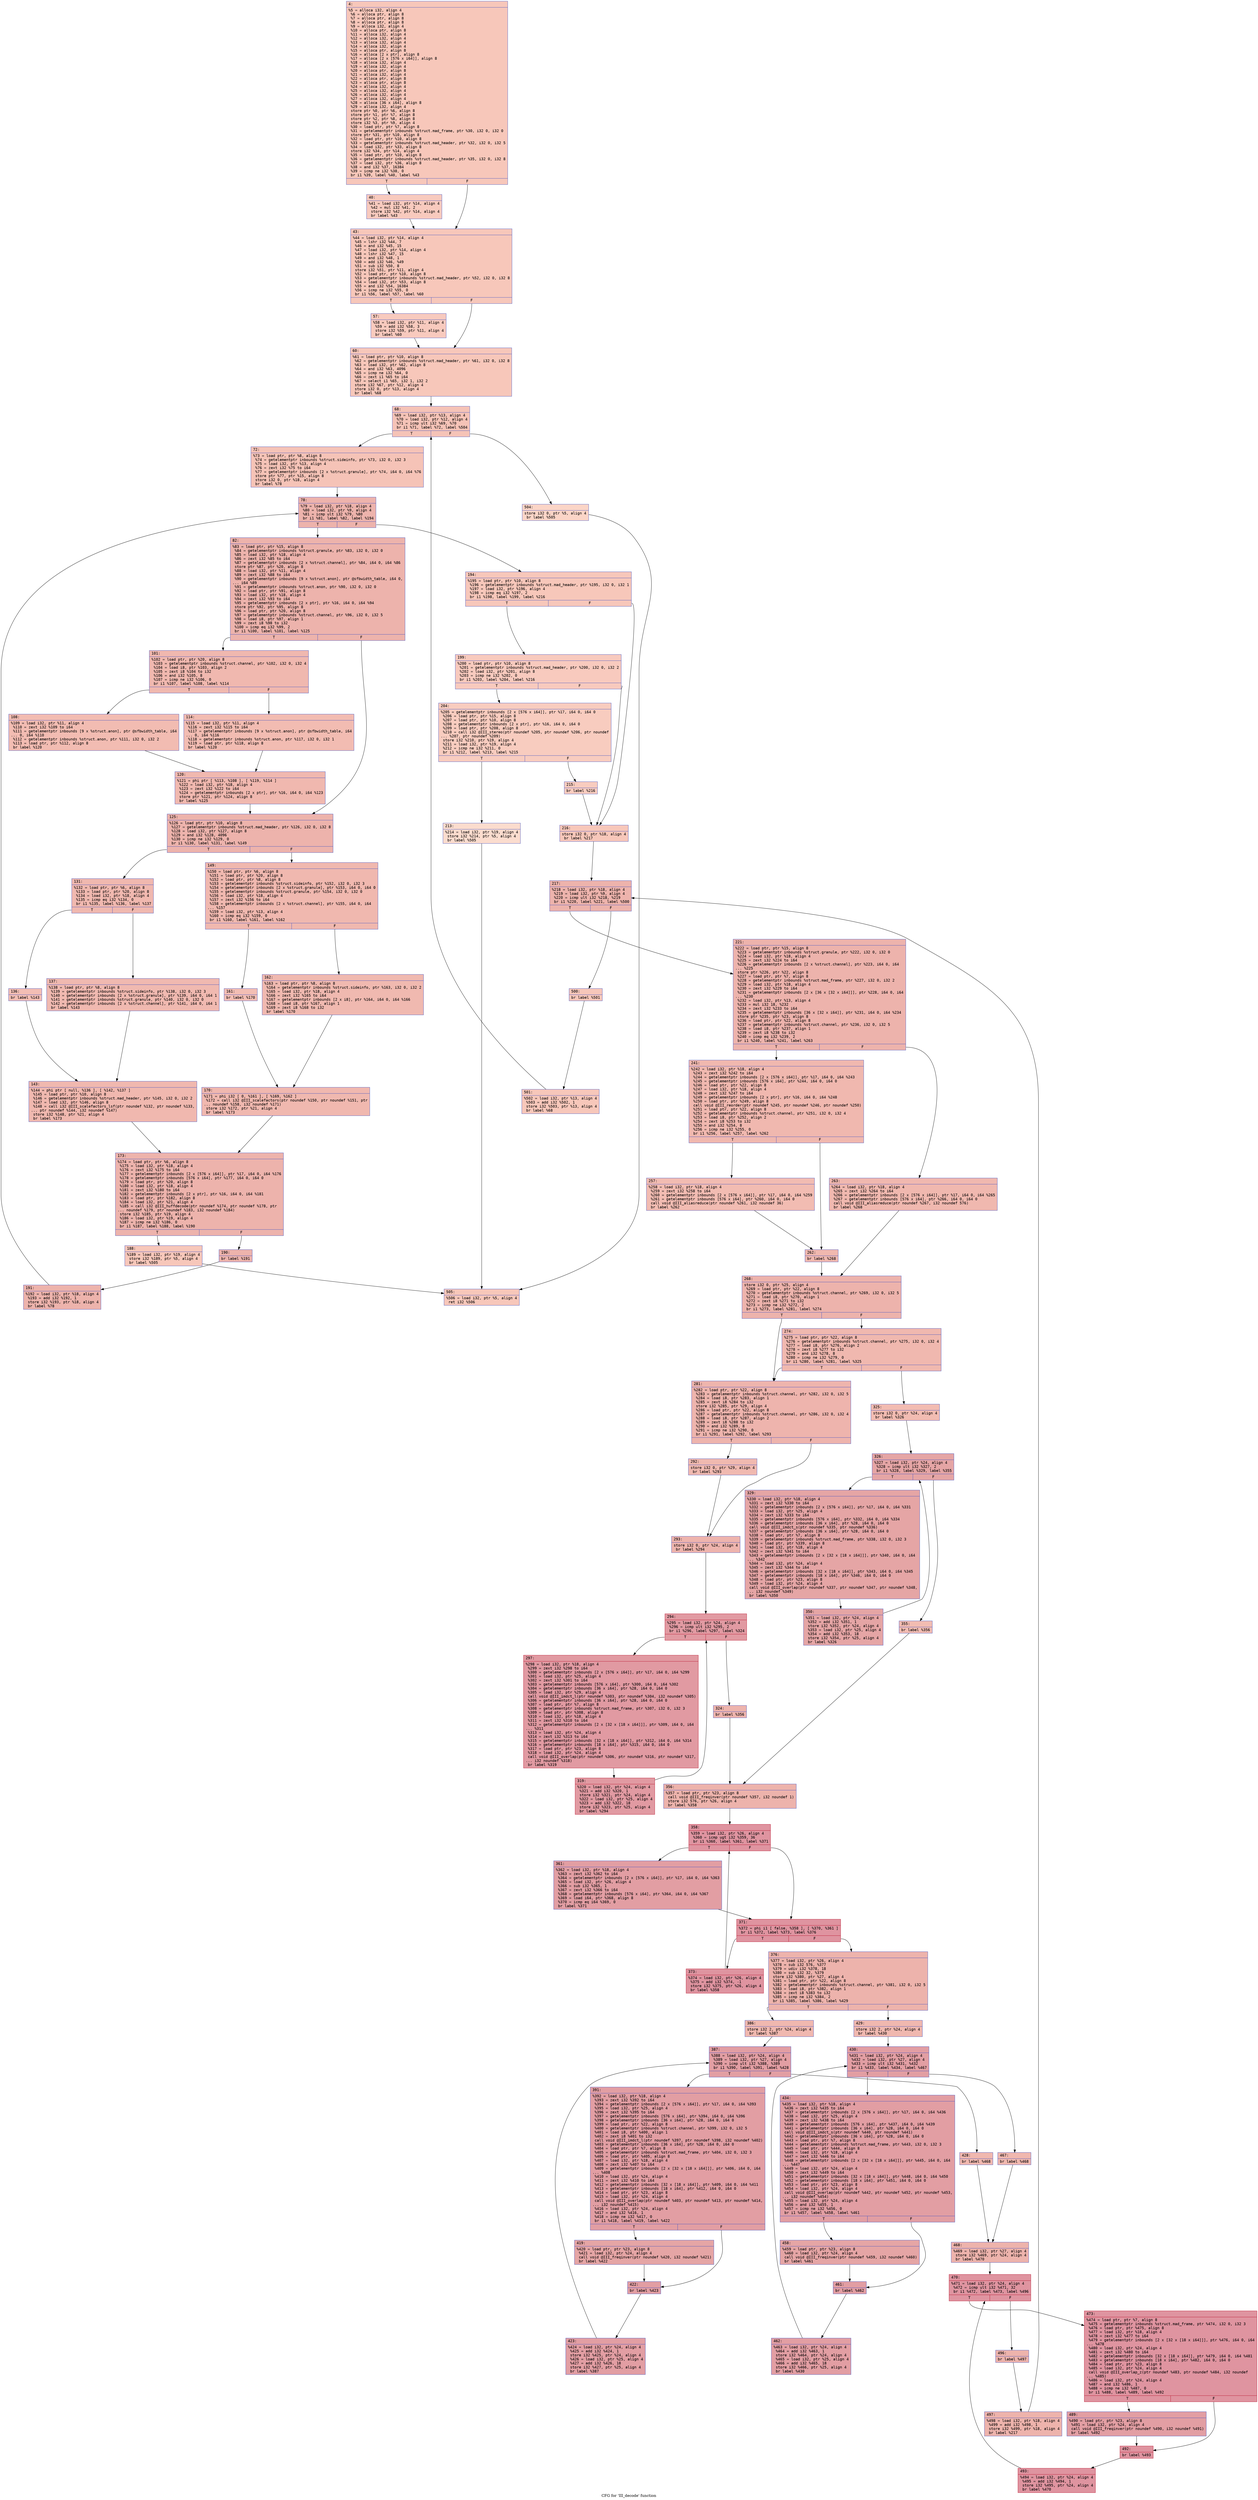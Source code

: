 digraph "CFG for 'III_decode' function" {
	label="CFG for 'III_decode' function";

	Node0x600001e8a800 [shape=record,color="#3d50c3ff", style=filled, fillcolor="#ec7f6370" fontname="Courier",label="{4:\l|  %5 = alloca i32, align 4\l  %6 = alloca ptr, align 8\l  %7 = alloca ptr, align 8\l  %8 = alloca ptr, align 8\l  %9 = alloca i32, align 4\l  %10 = alloca ptr, align 8\l  %11 = alloca i32, align 4\l  %12 = alloca i32, align 4\l  %13 = alloca i32, align 4\l  %14 = alloca i32, align 4\l  %15 = alloca ptr, align 8\l  %16 = alloca [2 x ptr], align 8\l  %17 = alloca [2 x [576 x i64]], align 8\l  %18 = alloca i32, align 4\l  %19 = alloca i32, align 4\l  %20 = alloca ptr, align 8\l  %21 = alloca i32, align 4\l  %22 = alloca ptr, align 8\l  %23 = alloca ptr, align 8\l  %24 = alloca i32, align 4\l  %25 = alloca i32, align 4\l  %26 = alloca i32, align 4\l  %27 = alloca i32, align 4\l  %28 = alloca [36 x i64], align 8\l  %29 = alloca i32, align 4\l  store ptr %0, ptr %6, align 8\l  store ptr %1, ptr %7, align 8\l  store ptr %2, ptr %8, align 8\l  store i32 %3, ptr %9, align 4\l  %30 = load ptr, ptr %7, align 8\l  %31 = getelementptr inbounds %struct.mad_frame, ptr %30, i32 0, i32 0\l  store ptr %31, ptr %10, align 8\l  %32 = load ptr, ptr %10, align 8\l  %33 = getelementptr inbounds %struct.mad_header, ptr %32, i32 0, i32 5\l  %34 = load i32, ptr %33, align 8\l  store i32 %34, ptr %14, align 4\l  %35 = load ptr, ptr %10, align 8\l  %36 = getelementptr inbounds %struct.mad_header, ptr %35, i32 0, i32 8\l  %37 = load i32, ptr %36, align 8\l  %38 = and i32 %37, 16384\l  %39 = icmp ne i32 %38, 0\l  br i1 %39, label %40, label %43\l|{<s0>T|<s1>F}}"];
	Node0x600001e8a800:s0 -> Node0x600001e8a850[tooltip="4 -> 40\nProbability 50.00%" ];
	Node0x600001e8a800:s1 -> Node0x600001e8a8a0[tooltip="4 -> 43\nProbability 50.00%" ];
	Node0x600001e8a850 [shape=record,color="#3d50c3ff", style=filled, fillcolor="#ef886b70" fontname="Courier",label="{40:\l|  %41 = load i32, ptr %14, align 4\l  %42 = mul i32 %41, 2\l  store i32 %42, ptr %14, align 4\l  br label %43\l}"];
	Node0x600001e8a850 -> Node0x600001e8a8a0[tooltip="40 -> 43\nProbability 100.00%" ];
	Node0x600001e8a8a0 [shape=record,color="#3d50c3ff", style=filled, fillcolor="#ec7f6370" fontname="Courier",label="{43:\l|  %44 = load i32, ptr %14, align 4\l  %45 = lshr i32 %44, 7\l  %46 = and i32 %45, 15\l  %47 = load i32, ptr %14, align 4\l  %48 = lshr i32 %47, 15\l  %49 = and i32 %48, 1\l  %50 = add i32 %46, %49\l  %51 = sub i32 %50, 8\l  store i32 %51, ptr %11, align 4\l  %52 = load ptr, ptr %10, align 8\l  %53 = getelementptr inbounds %struct.mad_header, ptr %52, i32 0, i32 8\l  %54 = load i32, ptr %53, align 8\l  %55 = and i32 %54, 16384\l  %56 = icmp ne i32 %55, 0\l  br i1 %56, label %57, label %60\l|{<s0>T|<s1>F}}"];
	Node0x600001e8a8a0:s0 -> Node0x600001e8a8f0[tooltip="43 -> 57\nProbability 50.00%" ];
	Node0x600001e8a8a0:s1 -> Node0x600001e8a940[tooltip="43 -> 60\nProbability 50.00%" ];
	Node0x600001e8a8f0 [shape=record,color="#3d50c3ff", style=filled, fillcolor="#ef886b70" fontname="Courier",label="{57:\l|  %58 = load i32, ptr %11, align 4\l  %59 = add i32 %58, 3\l  store i32 %59, ptr %11, align 4\l  br label %60\l}"];
	Node0x600001e8a8f0 -> Node0x600001e8a940[tooltip="57 -> 60\nProbability 100.00%" ];
	Node0x600001e8a940 [shape=record,color="#3d50c3ff", style=filled, fillcolor="#ec7f6370" fontname="Courier",label="{60:\l|  %61 = load ptr, ptr %10, align 8\l  %62 = getelementptr inbounds %struct.mad_header, ptr %61, i32 0, i32 8\l  %63 = load i32, ptr %62, align 8\l  %64 = and i32 %63, 4096\l  %65 = icmp ne i32 %64, 0\l  %66 = zext i1 %65 to i64\l  %67 = select i1 %65, i32 1, i32 2\l  store i32 %67, ptr %12, align 4\l  store i32 0, ptr %13, align 4\l  br label %68\l}"];
	Node0x600001e8a940 -> Node0x600001e8a990[tooltip="60 -> 68\nProbability 100.00%" ];
	Node0x600001e8a990 [shape=record,color="#3d50c3ff", style=filled, fillcolor="#e8765c70" fontname="Courier",label="{68:\l|  %69 = load i32, ptr %13, align 4\l  %70 = load i32, ptr %12, align 4\l  %71 = icmp ult i32 %69, %70\l  br i1 %71, label %72, label %504\l|{<s0>T|<s1>F}}"];
	Node0x600001e8a990:s0 -> Node0x600001e8a9e0[tooltip="68 -> 72\nProbability 96.88%" ];
	Node0x600001e8a990:s1 -> Node0x600001e8c1e0[tooltip="68 -> 504\nProbability 3.12%" ];
	Node0x600001e8a9e0 [shape=record,color="#3d50c3ff", style=filled, fillcolor="#e8765c70" fontname="Courier",label="{72:\l|  %73 = load ptr, ptr %8, align 8\l  %74 = getelementptr inbounds %struct.sideinfo, ptr %73, i32 0, i32 3\l  %75 = load i32, ptr %13, align 4\l  %76 = zext i32 %75 to i64\l  %77 = getelementptr inbounds [2 x %struct.granule], ptr %74, i64 0, i64 %76\l  store ptr %77, ptr %15, align 8\l  store i32 0, ptr %18, align 4\l  br label %78\l}"];
	Node0x600001e8a9e0 -> Node0x600001e8aa30[tooltip="72 -> 78\nProbability 100.00%" ];
	Node0x600001e8aa30 [shape=record,color="#3d50c3ff", style=filled, fillcolor="#d6524470" fontname="Courier",label="{78:\l|  %79 = load i32, ptr %18, align 4\l  %80 = load i32, ptr %9, align 4\l  %81 = icmp ult i32 %79, %80\l  br i1 %81, label %82, label %194\l|{<s0>T|<s1>F}}"];
	Node0x600001e8aa30:s0 -> Node0x600001e8aa80[tooltip="78 -> 82\nProbability 96.88%" ];
	Node0x600001e8aa30:s1 -> Node0x600001e8b020[tooltip="78 -> 194\nProbability 3.12%" ];
	Node0x600001e8aa80 [shape=record,color="#3d50c3ff", style=filled, fillcolor="#d6524470" fontname="Courier",label="{82:\l|  %83 = load ptr, ptr %15, align 8\l  %84 = getelementptr inbounds %struct.granule, ptr %83, i32 0, i32 0\l  %85 = load i32, ptr %18, align 4\l  %86 = zext i32 %85 to i64\l  %87 = getelementptr inbounds [2 x %struct.channel], ptr %84, i64 0, i64 %86\l  store ptr %87, ptr %20, align 8\l  %88 = load i32, ptr %11, align 4\l  %89 = zext i32 %88 to i64\l  %90 = getelementptr inbounds [9 x %struct.anon], ptr @sfbwidth_table, i64 0,\l... i64 %89\l  %91 = getelementptr inbounds %struct.anon, ptr %90, i32 0, i32 0\l  %92 = load ptr, ptr %91, align 8\l  %93 = load i32, ptr %18, align 4\l  %94 = zext i32 %93 to i64\l  %95 = getelementptr inbounds [2 x ptr], ptr %16, i64 0, i64 %94\l  store ptr %92, ptr %95, align 8\l  %96 = load ptr, ptr %20, align 8\l  %97 = getelementptr inbounds %struct.channel, ptr %96, i32 0, i32 5\l  %98 = load i8, ptr %97, align 1\l  %99 = zext i8 %98 to i32\l  %100 = icmp eq i32 %99, 2\l  br i1 %100, label %101, label %125\l|{<s0>T|<s1>F}}"];
	Node0x600001e8aa80:s0 -> Node0x600001e8aad0[tooltip="82 -> 101\nProbability 50.00%" ];
	Node0x600001e8aa80:s1 -> Node0x600001e8ac10[tooltip="82 -> 125\nProbability 50.00%" ];
	Node0x600001e8aad0 [shape=record,color="#3d50c3ff", style=filled, fillcolor="#dc5d4a70" fontname="Courier",label="{101:\l|  %102 = load ptr, ptr %20, align 8\l  %103 = getelementptr inbounds %struct.channel, ptr %102, i32 0, i32 4\l  %104 = load i8, ptr %103, align 2\l  %105 = zext i8 %104 to i32\l  %106 = and i32 %105, 8\l  %107 = icmp ne i32 %106, 0\l  br i1 %107, label %108, label %114\l|{<s0>T|<s1>F}}"];
	Node0x600001e8aad0:s0 -> Node0x600001e8ab20[tooltip="101 -> 108\nProbability 50.00%" ];
	Node0x600001e8aad0:s1 -> Node0x600001e8ab70[tooltip="101 -> 114\nProbability 50.00%" ];
	Node0x600001e8ab20 [shape=record,color="#3d50c3ff", style=filled, fillcolor="#e1675170" fontname="Courier",label="{108:\l|  %109 = load i32, ptr %11, align 4\l  %110 = zext i32 %109 to i64\l  %111 = getelementptr inbounds [9 x %struct.anon], ptr @sfbwidth_table, i64\l... 0, i64 %110\l  %112 = getelementptr inbounds %struct.anon, ptr %111, i32 0, i32 2\l  %113 = load ptr, ptr %112, align 8\l  br label %120\l}"];
	Node0x600001e8ab20 -> Node0x600001e8abc0[tooltip="108 -> 120\nProbability 100.00%" ];
	Node0x600001e8ab70 [shape=record,color="#3d50c3ff", style=filled, fillcolor="#e1675170" fontname="Courier",label="{114:\l|  %115 = load i32, ptr %11, align 4\l  %116 = zext i32 %115 to i64\l  %117 = getelementptr inbounds [9 x %struct.anon], ptr @sfbwidth_table, i64\l... 0, i64 %116\l  %118 = getelementptr inbounds %struct.anon, ptr %117, i32 0, i32 1\l  %119 = load ptr, ptr %118, align 8\l  br label %120\l}"];
	Node0x600001e8ab70 -> Node0x600001e8abc0[tooltip="114 -> 120\nProbability 100.00%" ];
	Node0x600001e8abc0 [shape=record,color="#3d50c3ff", style=filled, fillcolor="#dc5d4a70" fontname="Courier",label="{120:\l|  %121 = phi ptr [ %113, %108 ], [ %119, %114 ]\l  %122 = load i32, ptr %18, align 4\l  %123 = zext i32 %122 to i64\l  %124 = getelementptr inbounds [2 x ptr], ptr %16, i64 0, i64 %123\l  store ptr %121, ptr %124, align 8\l  br label %125\l}"];
	Node0x600001e8abc0 -> Node0x600001e8ac10[tooltip="120 -> 125\nProbability 100.00%" ];
	Node0x600001e8ac10 [shape=record,color="#3d50c3ff", style=filled, fillcolor="#d6524470" fontname="Courier",label="{125:\l|  %126 = load ptr, ptr %10, align 8\l  %127 = getelementptr inbounds %struct.mad_header, ptr %126, i32 0, i32 8\l  %128 = load i32, ptr %127, align 8\l  %129 = and i32 %128, 4096\l  %130 = icmp ne i32 %129, 0\l  br i1 %130, label %131, label %149\l|{<s0>T|<s1>F}}"];
	Node0x600001e8ac10:s0 -> Node0x600001e8ac60[tooltip="125 -> 131\nProbability 50.00%" ];
	Node0x600001e8ac10:s1 -> Node0x600001e8ada0[tooltip="125 -> 149\nProbability 50.00%" ];
	Node0x600001e8ac60 [shape=record,color="#3d50c3ff", style=filled, fillcolor="#dc5d4a70" fontname="Courier",label="{131:\l|  %132 = load ptr, ptr %6, align 8\l  %133 = load ptr, ptr %20, align 8\l  %134 = load i32, ptr %18, align 4\l  %135 = icmp eq i32 %134, 0\l  br i1 %135, label %136, label %137\l|{<s0>T|<s1>F}}"];
	Node0x600001e8ac60:s0 -> Node0x600001e8acb0[tooltip="131 -> 136\nProbability 37.50%" ];
	Node0x600001e8ac60:s1 -> Node0x600001e8ad00[tooltip="131 -> 137\nProbability 62.50%" ];
	Node0x600001e8acb0 [shape=record,color="#3d50c3ff", style=filled, fillcolor="#e36c5570" fontname="Courier",label="{136:\l|  br label %143\l}"];
	Node0x600001e8acb0 -> Node0x600001e8ad50[tooltip="136 -> 143\nProbability 100.00%" ];
	Node0x600001e8ad00 [shape=record,color="#3d50c3ff", style=filled, fillcolor="#de614d70" fontname="Courier",label="{137:\l|  %138 = load ptr, ptr %8, align 8\l  %139 = getelementptr inbounds %struct.sideinfo, ptr %138, i32 0, i32 3\l  %140 = getelementptr inbounds [2 x %struct.granule], ptr %139, i64 0, i64 1\l  %141 = getelementptr inbounds %struct.granule, ptr %140, i32 0, i32 0\l  %142 = getelementptr inbounds [2 x %struct.channel], ptr %141, i64 0, i64 1\l  br label %143\l}"];
	Node0x600001e8ad00 -> Node0x600001e8ad50[tooltip="137 -> 143\nProbability 100.00%" ];
	Node0x600001e8ad50 [shape=record,color="#3d50c3ff", style=filled, fillcolor="#dc5d4a70" fontname="Courier",label="{143:\l|  %144 = phi ptr [ null, %136 ], [ %142, %137 ]\l  %145 = load ptr, ptr %10, align 8\l  %146 = getelementptr inbounds %struct.mad_header, ptr %145, i32 0, i32 2\l  %147 = load i32, ptr %146, align 8\l  %148 = call i32 @III_scalefactors_lsf(ptr noundef %132, ptr noundef %133,\l... ptr noundef %144, i32 noundef %147)\l  store i32 %148, ptr %21, align 4\l  br label %173\l}"];
	Node0x600001e8ad50 -> Node0x600001e8aee0[tooltip="143 -> 173\nProbability 100.00%" ];
	Node0x600001e8ada0 [shape=record,color="#3d50c3ff", style=filled, fillcolor="#dc5d4a70" fontname="Courier",label="{149:\l|  %150 = load ptr, ptr %6, align 8\l  %151 = load ptr, ptr %20, align 8\l  %152 = load ptr, ptr %8, align 8\l  %153 = getelementptr inbounds %struct.sideinfo, ptr %152, i32 0, i32 3\l  %154 = getelementptr inbounds [2 x %struct.granule], ptr %153, i64 0, i64 0\l  %155 = getelementptr inbounds %struct.granule, ptr %154, i32 0, i32 0\l  %156 = load i32, ptr %18, align 4\l  %157 = zext i32 %156 to i64\l  %158 = getelementptr inbounds [2 x %struct.channel], ptr %155, i64 0, i64\l... %157\l  %159 = load i32, ptr %13, align 4\l  %160 = icmp eq i32 %159, 0\l  br i1 %160, label %161, label %162\l|{<s0>T|<s1>F}}"];
	Node0x600001e8ada0:s0 -> Node0x600001e8adf0[tooltip="149 -> 161\nProbability 37.50%" ];
	Node0x600001e8ada0:s1 -> Node0x600001e8ae40[tooltip="149 -> 162\nProbability 62.50%" ];
	Node0x600001e8adf0 [shape=record,color="#3d50c3ff", style=filled, fillcolor="#e36c5570" fontname="Courier",label="{161:\l|  br label %170\l}"];
	Node0x600001e8adf0 -> Node0x600001e8ae90[tooltip="161 -> 170\nProbability 100.00%" ];
	Node0x600001e8ae40 [shape=record,color="#3d50c3ff", style=filled, fillcolor="#de614d70" fontname="Courier",label="{162:\l|  %163 = load ptr, ptr %8, align 8\l  %164 = getelementptr inbounds %struct.sideinfo, ptr %163, i32 0, i32 2\l  %165 = load i32, ptr %18, align 4\l  %166 = zext i32 %165 to i64\l  %167 = getelementptr inbounds [2 x i8], ptr %164, i64 0, i64 %166\l  %168 = load i8, ptr %167, align 1\l  %169 = zext i8 %168 to i32\l  br label %170\l}"];
	Node0x600001e8ae40 -> Node0x600001e8ae90[tooltip="162 -> 170\nProbability 100.00%" ];
	Node0x600001e8ae90 [shape=record,color="#3d50c3ff", style=filled, fillcolor="#dc5d4a70" fontname="Courier",label="{170:\l|  %171 = phi i32 [ 0, %161 ], [ %169, %162 ]\l  %172 = call i32 @III_scalefactors(ptr noundef %150, ptr noundef %151, ptr\l... noundef %158, i32 noundef %171)\l  store i32 %172, ptr %21, align 4\l  br label %173\l}"];
	Node0x600001e8ae90 -> Node0x600001e8aee0[tooltip="170 -> 173\nProbability 100.00%" ];
	Node0x600001e8aee0 [shape=record,color="#3d50c3ff", style=filled, fillcolor="#d6524470" fontname="Courier",label="{173:\l|  %174 = load ptr, ptr %6, align 8\l  %175 = load i32, ptr %18, align 4\l  %176 = zext i32 %175 to i64\l  %177 = getelementptr inbounds [2 x [576 x i64]], ptr %17, i64 0, i64 %176\l  %178 = getelementptr inbounds [576 x i64], ptr %177, i64 0, i64 0\l  %179 = load ptr, ptr %20, align 8\l  %180 = load i32, ptr %18, align 4\l  %181 = zext i32 %180 to i64\l  %182 = getelementptr inbounds [2 x ptr], ptr %16, i64 0, i64 %181\l  %183 = load ptr, ptr %182, align 8\l  %184 = load i32, ptr %21, align 4\l  %185 = call i32 @III_huffdecode(ptr noundef %174, ptr noundef %178, ptr\l... noundef %179, ptr noundef %183, i32 noundef %184)\l  store i32 %185, ptr %19, align 4\l  %186 = load i32, ptr %19, align 4\l  %187 = icmp ne i32 %186, 0\l  br i1 %187, label %188, label %190\l|{<s0>T|<s1>F}}"];
	Node0x600001e8aee0:s0 -> Node0x600001e8af30[tooltip="173 -> 188\nProbability 3.12%" ];
	Node0x600001e8aee0:s1 -> Node0x600001e8af80[tooltip="173 -> 190\nProbability 96.88%" ];
	Node0x600001e8af30 [shape=record,color="#3d50c3ff", style=filled, fillcolor="#ec7f6370" fontname="Courier",label="{188:\l|  %189 = load i32, ptr %19, align 4\l  store i32 %189, ptr %5, align 4\l  br label %505\l}"];
	Node0x600001e8af30 -> Node0x600001e8c230[tooltip="188 -> 505\nProbability 100.00%" ];
	Node0x600001e8af80 [shape=record,color="#3d50c3ff", style=filled, fillcolor="#d6524470" fontname="Courier",label="{190:\l|  br label %191\l}"];
	Node0x600001e8af80 -> Node0x600001e8afd0[tooltip="190 -> 191\nProbability 100.00%" ];
	Node0x600001e8afd0 [shape=record,color="#3d50c3ff", style=filled, fillcolor="#d6524470" fontname="Courier",label="{191:\l|  %192 = load i32, ptr %18, align 4\l  %193 = add i32 %192, 1\l  store i32 %193, ptr %18, align 4\l  br label %78\l}"];
	Node0x600001e8afd0 -> Node0x600001e8aa30[tooltip="191 -> 78\nProbability 100.00%" ];
	Node0x600001e8b020 [shape=record,color="#3d50c3ff", style=filled, fillcolor="#ec7f6370" fontname="Courier",label="{194:\l|  %195 = load ptr, ptr %10, align 8\l  %196 = getelementptr inbounds %struct.mad_header, ptr %195, i32 0, i32 1\l  %197 = load i32, ptr %196, align 4\l  %198 = icmp eq i32 %197, 2\l  br i1 %198, label %199, label %216\l|{<s0>T|<s1>F}}"];
	Node0x600001e8b020:s0 -> Node0x600001e8b070[tooltip="194 -> 199\nProbability 50.00%" ];
	Node0x600001e8b020:s1 -> Node0x600001e8b1b0[tooltip="194 -> 216\nProbability 50.00%" ];
	Node0x600001e8b070 [shape=record,color="#3d50c3ff", style=filled, fillcolor="#ef886b70" fontname="Courier",label="{199:\l|  %200 = load ptr, ptr %10, align 8\l  %201 = getelementptr inbounds %struct.mad_header, ptr %200, i32 0, i32 2\l  %202 = load i32, ptr %201, align 8\l  %203 = icmp ne i32 %202, 0\l  br i1 %203, label %204, label %216\l|{<s0>T|<s1>F}}"];
	Node0x600001e8b070:s0 -> Node0x600001e8b0c0[tooltip="199 -> 204\nProbability 62.50%" ];
	Node0x600001e8b070:s1 -> Node0x600001e8b1b0[tooltip="199 -> 216\nProbability 37.50%" ];
	Node0x600001e8b0c0 [shape=record,color="#3d50c3ff", style=filled, fillcolor="#f08b6e70" fontname="Courier",label="{204:\l|  %205 = getelementptr inbounds [2 x [576 x i64]], ptr %17, i64 0, i64 0\l  %206 = load ptr, ptr %15, align 8\l  %207 = load ptr, ptr %10, align 8\l  %208 = getelementptr inbounds [2 x ptr], ptr %16, i64 0, i64 0\l  %209 = load ptr, ptr %208, align 8\l  %210 = call i32 @III_stereo(ptr noundef %205, ptr noundef %206, ptr noundef\l... %207, ptr noundef %209)\l  store i32 %210, ptr %19, align 4\l  %211 = load i32, ptr %19, align 4\l  %212 = icmp ne i32 %211, 0\l  br i1 %212, label %213, label %215\l|{<s0>T|<s1>F}}"];
	Node0x600001e8b0c0:s0 -> Node0x600001e8b110[tooltip="204 -> 213\nProbability 3.12%" ];
	Node0x600001e8b0c0:s1 -> Node0x600001e8b160[tooltip="204 -> 215\nProbability 96.88%" ];
	Node0x600001e8b110 [shape=record,color="#3d50c3ff", style=filled, fillcolor="#f7af9170" fontname="Courier",label="{213:\l|  %214 = load i32, ptr %19, align 4\l  store i32 %214, ptr %5, align 4\l  br label %505\l}"];
	Node0x600001e8b110 -> Node0x600001e8c230[tooltip="213 -> 505\nProbability 100.00%" ];
	Node0x600001e8b160 [shape=record,color="#3d50c3ff", style=filled, fillcolor="#f08b6e70" fontname="Courier",label="{215:\l|  br label %216\l}"];
	Node0x600001e8b160 -> Node0x600001e8b1b0[tooltip="215 -> 216\nProbability 100.00%" ];
	Node0x600001e8b1b0 [shape=record,color="#3d50c3ff", style=filled, fillcolor="#ec7f6370" fontname="Courier",label="{216:\l|  store i32 0, ptr %18, align 4\l  br label %217\l}"];
	Node0x600001e8b1b0 -> Node0x600001e8b200[tooltip="216 -> 217\nProbability 100.00%" ];
	Node0x600001e8b200 [shape=record,color="#3d50c3ff", style=filled, fillcolor="#d6524470" fontname="Courier",label="{217:\l|  %218 = load i32, ptr %18, align 4\l  %219 = load i32, ptr %9, align 4\l  %220 = icmp ult i32 %218, %219\l  br i1 %220, label %221, label %500\l|{<s0>T|<s1>F}}"];
	Node0x600001e8b200:s0 -> Node0x600001e8b250[tooltip="217 -> 221\nProbability 96.88%" ];
	Node0x600001e8b200:s1 -> Node0x600001e8c140[tooltip="217 -> 500\nProbability 3.12%" ];
	Node0x600001e8b250 [shape=record,color="#3d50c3ff", style=filled, fillcolor="#d6524470" fontname="Courier",label="{221:\l|  %222 = load ptr, ptr %15, align 8\l  %223 = getelementptr inbounds %struct.granule, ptr %222, i32 0, i32 0\l  %224 = load i32, ptr %18, align 4\l  %225 = zext i32 %224 to i64\l  %226 = getelementptr inbounds [2 x %struct.channel], ptr %223, i64 0, i64\l... %225\l  store ptr %226, ptr %22, align 8\l  %227 = load ptr, ptr %7, align 8\l  %228 = getelementptr inbounds %struct.mad_frame, ptr %227, i32 0, i32 2\l  %229 = load i32, ptr %18, align 4\l  %230 = zext i32 %229 to i64\l  %231 = getelementptr inbounds [2 x [36 x [32 x i64]]], ptr %228, i64 0, i64\l... %230\l  %232 = load i32, ptr %13, align 4\l  %233 = mul i32 18, %232\l  %234 = zext i32 %233 to i64\l  %235 = getelementptr inbounds [36 x [32 x i64]], ptr %231, i64 0, i64 %234\l  store ptr %235, ptr %23, align 8\l  %236 = load ptr, ptr %22, align 8\l  %237 = getelementptr inbounds %struct.channel, ptr %236, i32 0, i32 5\l  %238 = load i8, ptr %237, align 1\l  %239 = zext i8 %238 to i32\l  %240 = icmp eq i32 %239, 2\l  br i1 %240, label %241, label %263\l|{<s0>T|<s1>F}}"];
	Node0x600001e8b250:s0 -> Node0x600001e8b2a0[tooltip="221 -> 241\nProbability 50.00%" ];
	Node0x600001e8b250:s1 -> Node0x600001e8b390[tooltip="221 -> 263\nProbability 50.00%" ];
	Node0x600001e8b2a0 [shape=record,color="#3d50c3ff", style=filled, fillcolor="#dc5d4a70" fontname="Courier",label="{241:\l|  %242 = load i32, ptr %18, align 4\l  %243 = zext i32 %242 to i64\l  %244 = getelementptr inbounds [2 x [576 x i64]], ptr %17, i64 0, i64 %243\l  %245 = getelementptr inbounds [576 x i64], ptr %244, i64 0, i64 0\l  %246 = load ptr, ptr %22, align 8\l  %247 = load i32, ptr %18, align 4\l  %248 = zext i32 %247 to i64\l  %249 = getelementptr inbounds [2 x ptr], ptr %16, i64 0, i64 %248\l  %250 = load ptr, ptr %249, align 8\l  call void @III_reorder(ptr noundef %245, ptr noundef %246, ptr noundef %250)\l  %251 = load ptr, ptr %22, align 8\l  %252 = getelementptr inbounds %struct.channel, ptr %251, i32 0, i32 4\l  %253 = load i8, ptr %252, align 2\l  %254 = zext i8 %253 to i32\l  %255 = and i32 %254, 8\l  %256 = icmp ne i32 %255, 0\l  br i1 %256, label %257, label %262\l|{<s0>T|<s1>F}}"];
	Node0x600001e8b2a0:s0 -> Node0x600001e8b2f0[tooltip="241 -> 257\nProbability 50.00%" ];
	Node0x600001e8b2a0:s1 -> Node0x600001e8b340[tooltip="241 -> 262\nProbability 50.00%" ];
	Node0x600001e8b2f0 [shape=record,color="#3d50c3ff", style=filled, fillcolor="#e1675170" fontname="Courier",label="{257:\l|  %258 = load i32, ptr %18, align 4\l  %259 = zext i32 %258 to i64\l  %260 = getelementptr inbounds [2 x [576 x i64]], ptr %17, i64 0, i64 %259\l  %261 = getelementptr inbounds [576 x i64], ptr %260, i64 0, i64 0\l  call void @III_aliasreduce(ptr noundef %261, i32 noundef 36)\l  br label %262\l}"];
	Node0x600001e8b2f0 -> Node0x600001e8b340[tooltip="257 -> 262\nProbability 100.00%" ];
	Node0x600001e8b340 [shape=record,color="#3d50c3ff", style=filled, fillcolor="#dc5d4a70" fontname="Courier",label="{262:\l|  br label %268\l}"];
	Node0x600001e8b340 -> Node0x600001e8b3e0[tooltip="262 -> 268\nProbability 100.00%" ];
	Node0x600001e8b390 [shape=record,color="#3d50c3ff", style=filled, fillcolor="#dc5d4a70" fontname="Courier",label="{263:\l|  %264 = load i32, ptr %18, align 4\l  %265 = zext i32 %264 to i64\l  %266 = getelementptr inbounds [2 x [576 x i64]], ptr %17, i64 0, i64 %265\l  %267 = getelementptr inbounds [576 x i64], ptr %266, i64 0, i64 0\l  call void @III_aliasreduce(ptr noundef %267, i32 noundef 576)\l  br label %268\l}"];
	Node0x600001e8b390 -> Node0x600001e8b3e0[tooltip="263 -> 268\nProbability 100.00%" ];
	Node0x600001e8b3e0 [shape=record,color="#3d50c3ff", style=filled, fillcolor="#d6524470" fontname="Courier",label="{268:\l|  store i32 0, ptr %25, align 4\l  %269 = load ptr, ptr %22, align 8\l  %270 = getelementptr inbounds %struct.channel, ptr %269, i32 0, i32 5\l  %271 = load i8, ptr %270, align 1\l  %272 = zext i8 %271 to i32\l  %273 = icmp ne i32 %272, 2\l  br i1 %273, label %281, label %274\l|{<s0>T|<s1>F}}"];
	Node0x600001e8b3e0:s0 -> Node0x600001e8b480[tooltip="268 -> 281\nProbability 50.00%" ];
	Node0x600001e8b3e0:s1 -> Node0x600001e8b430[tooltip="268 -> 274\nProbability 50.00%" ];
	Node0x600001e8b430 [shape=record,color="#3d50c3ff", style=filled, fillcolor="#dc5d4a70" fontname="Courier",label="{274:\l|  %275 = load ptr, ptr %22, align 8\l  %276 = getelementptr inbounds %struct.channel, ptr %275, i32 0, i32 4\l  %277 = load i8, ptr %276, align 2\l  %278 = zext i8 %277 to i32\l  %279 = and i32 %278, 8\l  %280 = icmp ne i32 %279, 0\l  br i1 %280, label %281, label %325\l|{<s0>T|<s1>F}}"];
	Node0x600001e8b430:s0 -> Node0x600001e8b480[tooltip="274 -> 281\nProbability 50.00%" ];
	Node0x600001e8b430:s1 -> Node0x600001e8b6b0[tooltip="274 -> 325\nProbability 50.00%" ];
	Node0x600001e8b480 [shape=record,color="#3d50c3ff", style=filled, fillcolor="#d8564670" fontname="Courier",label="{281:\l|  %282 = load ptr, ptr %22, align 8\l  %283 = getelementptr inbounds %struct.channel, ptr %282, i32 0, i32 5\l  %284 = load i8, ptr %283, align 1\l  %285 = zext i8 %284 to i32\l  store i32 %285, ptr %29, align 4\l  %286 = load ptr, ptr %22, align 8\l  %287 = getelementptr inbounds %struct.channel, ptr %286, i32 0, i32 4\l  %288 = load i8, ptr %287, align 2\l  %289 = zext i8 %288 to i32\l  %290 = and i32 %289, 8\l  %291 = icmp ne i32 %290, 0\l  br i1 %291, label %292, label %293\l|{<s0>T|<s1>F}}"];
	Node0x600001e8b480:s0 -> Node0x600001e8b4d0[tooltip="281 -> 292\nProbability 50.00%" ];
	Node0x600001e8b480:s1 -> Node0x600001e8b520[tooltip="281 -> 293\nProbability 50.00%" ];
	Node0x600001e8b4d0 [shape=record,color="#3d50c3ff", style=filled, fillcolor="#de614d70" fontname="Courier",label="{292:\l|  store i32 0, ptr %29, align 4\l  br label %293\l}"];
	Node0x600001e8b4d0 -> Node0x600001e8b520[tooltip="292 -> 293\nProbability 100.00%" ];
	Node0x600001e8b520 [shape=record,color="#3d50c3ff", style=filled, fillcolor="#d8564670" fontname="Courier",label="{293:\l|  store i32 0, ptr %24, align 4\l  br label %294\l}"];
	Node0x600001e8b520 -> Node0x600001e8b570[tooltip="293 -> 294\nProbability 100.00%" ];
	Node0x600001e8b570 [shape=record,color="#b70d28ff", style=filled, fillcolor="#bb1b2c70" fontname="Courier",label="{294:\l|  %295 = load i32, ptr %24, align 4\l  %296 = icmp ult i32 %295, 2\l  br i1 %296, label %297, label %324\l|{<s0>T|<s1>F}}"];
	Node0x600001e8b570:s0 -> Node0x600001e8b5c0[tooltip="294 -> 297\nProbability 96.88%" ];
	Node0x600001e8b570:s1 -> Node0x600001e8b660[tooltip="294 -> 324\nProbability 3.12%" ];
	Node0x600001e8b5c0 [shape=record,color="#b70d28ff", style=filled, fillcolor="#bb1b2c70" fontname="Courier",label="{297:\l|  %298 = load i32, ptr %18, align 4\l  %299 = zext i32 %298 to i64\l  %300 = getelementptr inbounds [2 x [576 x i64]], ptr %17, i64 0, i64 %299\l  %301 = load i32, ptr %25, align 4\l  %302 = zext i32 %301 to i64\l  %303 = getelementptr inbounds [576 x i64], ptr %300, i64 0, i64 %302\l  %304 = getelementptr inbounds [36 x i64], ptr %28, i64 0, i64 0\l  %305 = load i32, ptr %29, align 4\l  call void @III_imdct_l(ptr noundef %303, ptr noundef %304, i32 noundef %305)\l  %306 = getelementptr inbounds [36 x i64], ptr %28, i64 0, i64 0\l  %307 = load ptr, ptr %7, align 8\l  %308 = getelementptr inbounds %struct.mad_frame, ptr %307, i32 0, i32 3\l  %309 = load ptr, ptr %308, align 8\l  %310 = load i32, ptr %18, align 4\l  %311 = zext i32 %310 to i64\l  %312 = getelementptr inbounds [2 x [32 x [18 x i64]]], ptr %309, i64 0, i64\l... %311\l  %313 = load i32, ptr %24, align 4\l  %314 = zext i32 %313 to i64\l  %315 = getelementptr inbounds [32 x [18 x i64]], ptr %312, i64 0, i64 %314\l  %316 = getelementptr inbounds [18 x i64], ptr %315, i64 0, i64 0\l  %317 = load ptr, ptr %23, align 8\l  %318 = load i32, ptr %24, align 4\l  call void @III_overlap(ptr noundef %306, ptr noundef %316, ptr noundef %317,\l... i32 noundef %318)\l  br label %319\l}"];
	Node0x600001e8b5c0 -> Node0x600001e8b610[tooltip="297 -> 319\nProbability 100.00%" ];
	Node0x600001e8b610 [shape=record,color="#b70d28ff", style=filled, fillcolor="#bb1b2c70" fontname="Courier",label="{319:\l|  %320 = load i32, ptr %24, align 4\l  %321 = add i32 %320, 1\l  store i32 %321, ptr %24, align 4\l  %322 = load i32, ptr %25, align 4\l  %323 = add i32 %322, 18\l  store i32 %323, ptr %25, align 4\l  br label %294\l}"];
	Node0x600001e8b610 -> Node0x600001e8b570[tooltip="319 -> 294\nProbability 100.00%" ];
	Node0x600001e8b660 [shape=record,color="#3d50c3ff", style=filled, fillcolor="#d8564670" fontname="Courier",label="{324:\l|  br label %356\l}"];
	Node0x600001e8b660 -> Node0x600001e8b840[tooltip="324 -> 356\nProbability 100.00%" ];
	Node0x600001e8b6b0 [shape=record,color="#3d50c3ff", style=filled, fillcolor="#e1675170" fontname="Courier",label="{325:\l|  store i32 0, ptr %24, align 4\l  br label %326\l}"];
	Node0x600001e8b6b0 -> Node0x600001e8b700[tooltip="325 -> 326\nProbability 100.00%" ];
	Node0x600001e8b700 [shape=record,color="#3d50c3ff", style=filled, fillcolor="#c5333470" fontname="Courier",label="{326:\l|  %327 = load i32, ptr %24, align 4\l  %328 = icmp ult i32 %327, 2\l  br i1 %328, label %329, label %355\l|{<s0>T|<s1>F}}"];
	Node0x600001e8b700:s0 -> Node0x600001e8b750[tooltip="326 -> 329\nProbability 96.88%" ];
	Node0x600001e8b700:s1 -> Node0x600001e8b7f0[tooltip="326 -> 355\nProbability 3.12%" ];
	Node0x600001e8b750 [shape=record,color="#3d50c3ff", style=filled, fillcolor="#c5333470" fontname="Courier",label="{329:\l|  %330 = load i32, ptr %18, align 4\l  %331 = zext i32 %330 to i64\l  %332 = getelementptr inbounds [2 x [576 x i64]], ptr %17, i64 0, i64 %331\l  %333 = load i32, ptr %25, align 4\l  %334 = zext i32 %333 to i64\l  %335 = getelementptr inbounds [576 x i64], ptr %332, i64 0, i64 %334\l  %336 = getelementptr inbounds [36 x i64], ptr %28, i64 0, i64 0\l  call void @III_imdct_s(ptr noundef %335, ptr noundef %336)\l  %337 = getelementptr inbounds [36 x i64], ptr %28, i64 0, i64 0\l  %338 = load ptr, ptr %7, align 8\l  %339 = getelementptr inbounds %struct.mad_frame, ptr %338, i32 0, i32 3\l  %340 = load ptr, ptr %339, align 8\l  %341 = load i32, ptr %18, align 4\l  %342 = zext i32 %341 to i64\l  %343 = getelementptr inbounds [2 x [32 x [18 x i64]]], ptr %340, i64 0, i64\l... %342\l  %344 = load i32, ptr %24, align 4\l  %345 = zext i32 %344 to i64\l  %346 = getelementptr inbounds [32 x [18 x i64]], ptr %343, i64 0, i64 %345\l  %347 = getelementptr inbounds [18 x i64], ptr %346, i64 0, i64 0\l  %348 = load ptr, ptr %23, align 8\l  %349 = load i32, ptr %24, align 4\l  call void @III_overlap(ptr noundef %337, ptr noundef %347, ptr noundef %348,\l... i32 noundef %349)\l  br label %350\l}"];
	Node0x600001e8b750 -> Node0x600001e8b7a0[tooltip="329 -> 350\nProbability 100.00%" ];
	Node0x600001e8b7a0 [shape=record,color="#3d50c3ff", style=filled, fillcolor="#c5333470" fontname="Courier",label="{350:\l|  %351 = load i32, ptr %24, align 4\l  %352 = add i32 %351, 1\l  store i32 %352, ptr %24, align 4\l  %353 = load i32, ptr %25, align 4\l  %354 = add i32 %353, 18\l  store i32 %354, ptr %25, align 4\l  br label %326\l}"];
	Node0x600001e8b7a0 -> Node0x600001e8b700[tooltip="350 -> 326\nProbability 100.00%" ];
	Node0x600001e8b7f0 [shape=record,color="#3d50c3ff", style=filled, fillcolor="#e1675170" fontname="Courier",label="{355:\l|  br label %356\l}"];
	Node0x600001e8b7f0 -> Node0x600001e8b840[tooltip="355 -> 356\nProbability 100.00%" ];
	Node0x600001e8b840 [shape=record,color="#3d50c3ff", style=filled, fillcolor="#d6524470" fontname="Courier",label="{356:\l|  %357 = load ptr, ptr %23, align 8\l  call void @III_freqinver(ptr noundef %357, i32 noundef 1)\l  store i32 576, ptr %26, align 4\l  br label %358\l}"];
	Node0x600001e8b840 -> Node0x600001e8b890[tooltip="356 -> 358\nProbability 100.00%" ];
	Node0x600001e8b890 [shape=record,color="#b70d28ff", style=filled, fillcolor="#b70d2870" fontname="Courier",label="{358:\l|  %359 = load i32, ptr %26, align 4\l  %360 = icmp ugt i32 %359, 36\l  br i1 %360, label %361, label %371\l|{<s0>T|<s1>F}}"];
	Node0x600001e8b890:s0 -> Node0x600001e8b8e0[tooltip="358 -> 361\nProbability 50.00%" ];
	Node0x600001e8b890:s1 -> Node0x600001e8b930[tooltip="358 -> 371\nProbability 50.00%" ];
	Node0x600001e8b8e0 [shape=record,color="#3d50c3ff", style=filled, fillcolor="#be242e70" fontname="Courier",label="{361:\l|  %362 = load i32, ptr %18, align 4\l  %363 = zext i32 %362 to i64\l  %364 = getelementptr inbounds [2 x [576 x i64]], ptr %17, i64 0, i64 %363\l  %365 = load i32, ptr %26, align 4\l  %366 = sub i32 %365, 1\l  %367 = zext i32 %366 to i64\l  %368 = getelementptr inbounds [576 x i64], ptr %364, i64 0, i64 %367\l  %369 = load i64, ptr %368, align 8\l  %370 = icmp eq i64 %369, 0\l  br label %371\l}"];
	Node0x600001e8b8e0 -> Node0x600001e8b930[tooltip="361 -> 371\nProbability 100.00%" ];
	Node0x600001e8b930 [shape=record,color="#b70d28ff", style=filled, fillcolor="#b70d2870" fontname="Courier",label="{371:\l|  %372 = phi i1 [ false, %358 ], [ %370, %361 ]\l  br i1 %372, label %373, label %376\l|{<s0>T|<s1>F}}"];
	Node0x600001e8b930:s0 -> Node0x600001e8b980[tooltip="371 -> 373\nProbability 96.88%" ];
	Node0x600001e8b930:s1 -> Node0x600001e8b9d0[tooltip="371 -> 376\nProbability 3.12%" ];
	Node0x600001e8b980 [shape=record,color="#b70d28ff", style=filled, fillcolor="#b70d2870" fontname="Courier",label="{373:\l|  %374 = load i32, ptr %26, align 4\l  %375 = add i32 %374, -1\l  store i32 %375, ptr %26, align 4\l  br label %358\l}"];
	Node0x600001e8b980 -> Node0x600001e8b890[tooltip="373 -> 358\nProbability 100.00%" ];
	Node0x600001e8b9d0 [shape=record,color="#3d50c3ff", style=filled, fillcolor="#d6524470" fontname="Courier",label="{376:\l|  %377 = load i32, ptr %26, align 4\l  %378 = sub i32 576, %377\l  %379 = udiv i32 %378, 18\l  %380 = sub i32 32, %379\l  store i32 %380, ptr %27, align 4\l  %381 = load ptr, ptr %22, align 8\l  %382 = getelementptr inbounds %struct.channel, ptr %381, i32 0, i32 5\l  %383 = load i8, ptr %382, align 1\l  %384 = zext i8 %383 to i32\l  %385 = icmp ne i32 %384, 2\l  br i1 %385, label %386, label %429\l|{<s0>T|<s1>F}}"];
	Node0x600001e8b9d0:s0 -> Node0x600001e8ba20[tooltip="376 -> 386\nProbability 50.00%" ];
	Node0x600001e8b9d0:s1 -> Node0x600001e8bc50[tooltip="376 -> 429\nProbability 50.00%" ];
	Node0x600001e8ba20 [shape=record,color="#3d50c3ff", style=filled, fillcolor="#dc5d4a70" fontname="Courier",label="{386:\l|  store i32 2, ptr %24, align 4\l  br label %387\l}"];
	Node0x600001e8ba20 -> Node0x600001e8ba70[tooltip="386 -> 387\nProbability 100.00%" ];
	Node0x600001e8ba70 [shape=record,color="#3d50c3ff", style=filled, fillcolor="#be242e70" fontname="Courier",label="{387:\l|  %388 = load i32, ptr %24, align 4\l  %389 = load i32, ptr %27, align 4\l  %390 = icmp ult i32 %388, %389\l  br i1 %390, label %391, label %428\l|{<s0>T|<s1>F}}"];
	Node0x600001e8ba70:s0 -> Node0x600001e8bac0[tooltip="387 -> 391\nProbability 96.88%" ];
	Node0x600001e8ba70:s1 -> Node0x600001e8bc00[tooltip="387 -> 428\nProbability 3.12%" ];
	Node0x600001e8bac0 [shape=record,color="#3d50c3ff", style=filled, fillcolor="#be242e70" fontname="Courier",label="{391:\l|  %392 = load i32, ptr %18, align 4\l  %393 = zext i32 %392 to i64\l  %394 = getelementptr inbounds [2 x [576 x i64]], ptr %17, i64 0, i64 %393\l  %395 = load i32, ptr %25, align 4\l  %396 = zext i32 %395 to i64\l  %397 = getelementptr inbounds [576 x i64], ptr %394, i64 0, i64 %396\l  %398 = getelementptr inbounds [36 x i64], ptr %28, i64 0, i64 0\l  %399 = load ptr, ptr %22, align 8\l  %400 = getelementptr inbounds %struct.channel, ptr %399, i32 0, i32 5\l  %401 = load i8, ptr %400, align 1\l  %402 = zext i8 %401 to i32\l  call void @III_imdct_l(ptr noundef %397, ptr noundef %398, i32 noundef %402)\l  %403 = getelementptr inbounds [36 x i64], ptr %28, i64 0, i64 0\l  %404 = load ptr, ptr %7, align 8\l  %405 = getelementptr inbounds %struct.mad_frame, ptr %404, i32 0, i32 3\l  %406 = load ptr, ptr %405, align 8\l  %407 = load i32, ptr %18, align 4\l  %408 = zext i32 %407 to i64\l  %409 = getelementptr inbounds [2 x [32 x [18 x i64]]], ptr %406, i64 0, i64\l... %408\l  %410 = load i32, ptr %24, align 4\l  %411 = zext i32 %410 to i64\l  %412 = getelementptr inbounds [32 x [18 x i64]], ptr %409, i64 0, i64 %411\l  %413 = getelementptr inbounds [18 x i64], ptr %412, i64 0, i64 0\l  %414 = load ptr, ptr %23, align 8\l  %415 = load i32, ptr %24, align 4\l  call void @III_overlap(ptr noundef %403, ptr noundef %413, ptr noundef %414,\l... i32 noundef %415)\l  %416 = load i32, ptr %24, align 4\l  %417 = and i32 %416, 1\l  %418 = icmp ne i32 %417, 0\l  br i1 %418, label %419, label %422\l|{<s0>T|<s1>F}}"];
	Node0x600001e8bac0:s0 -> Node0x600001e8bb10[tooltip="391 -> 419\nProbability 50.00%" ];
	Node0x600001e8bac0:s1 -> Node0x600001e8bb60[tooltip="391 -> 422\nProbability 50.00%" ];
	Node0x600001e8bb10 [shape=record,color="#3d50c3ff", style=filled, fillcolor="#c5333470" fontname="Courier",label="{419:\l|  %420 = load ptr, ptr %23, align 8\l  %421 = load i32, ptr %24, align 4\l  call void @III_freqinver(ptr noundef %420, i32 noundef %421)\l  br label %422\l}"];
	Node0x600001e8bb10 -> Node0x600001e8bb60[tooltip="419 -> 422\nProbability 100.00%" ];
	Node0x600001e8bb60 [shape=record,color="#3d50c3ff", style=filled, fillcolor="#be242e70" fontname="Courier",label="{422:\l|  br label %423\l}"];
	Node0x600001e8bb60 -> Node0x600001e8bbb0[tooltip="422 -> 423\nProbability 100.00%" ];
	Node0x600001e8bbb0 [shape=record,color="#3d50c3ff", style=filled, fillcolor="#be242e70" fontname="Courier",label="{423:\l|  %424 = load i32, ptr %24, align 4\l  %425 = add i32 %424, 1\l  store i32 %425, ptr %24, align 4\l  %426 = load i32, ptr %25, align 4\l  %427 = add i32 %426, 18\l  store i32 %427, ptr %25, align 4\l  br label %387\l}"];
	Node0x600001e8bbb0 -> Node0x600001e8ba70[tooltip="423 -> 387\nProbability 100.00%" ];
	Node0x600001e8bc00 [shape=record,color="#3d50c3ff", style=filled, fillcolor="#dc5d4a70" fontname="Courier",label="{428:\l|  br label %468\l}"];
	Node0x600001e8bc00 -> Node0x600001e8be80[tooltip="428 -> 468\nProbability 100.00%" ];
	Node0x600001e8bc50 [shape=record,color="#3d50c3ff", style=filled, fillcolor="#dc5d4a70" fontname="Courier",label="{429:\l|  store i32 2, ptr %24, align 4\l  br label %430\l}"];
	Node0x600001e8bc50 -> Node0x600001e8bca0[tooltip="429 -> 430\nProbability 100.00%" ];
	Node0x600001e8bca0 [shape=record,color="#3d50c3ff", style=filled, fillcolor="#be242e70" fontname="Courier",label="{430:\l|  %431 = load i32, ptr %24, align 4\l  %432 = load i32, ptr %27, align 4\l  %433 = icmp ult i32 %431, %432\l  br i1 %433, label %434, label %467\l|{<s0>T|<s1>F}}"];
	Node0x600001e8bca0:s0 -> Node0x600001e8bcf0[tooltip="430 -> 434\nProbability 96.88%" ];
	Node0x600001e8bca0:s1 -> Node0x600001e8be30[tooltip="430 -> 467\nProbability 3.12%" ];
	Node0x600001e8bcf0 [shape=record,color="#3d50c3ff", style=filled, fillcolor="#be242e70" fontname="Courier",label="{434:\l|  %435 = load i32, ptr %18, align 4\l  %436 = zext i32 %435 to i64\l  %437 = getelementptr inbounds [2 x [576 x i64]], ptr %17, i64 0, i64 %436\l  %438 = load i32, ptr %25, align 4\l  %439 = zext i32 %438 to i64\l  %440 = getelementptr inbounds [576 x i64], ptr %437, i64 0, i64 %439\l  %441 = getelementptr inbounds [36 x i64], ptr %28, i64 0, i64 0\l  call void @III_imdct_s(ptr noundef %440, ptr noundef %441)\l  %442 = getelementptr inbounds [36 x i64], ptr %28, i64 0, i64 0\l  %443 = load ptr, ptr %7, align 8\l  %444 = getelementptr inbounds %struct.mad_frame, ptr %443, i32 0, i32 3\l  %445 = load ptr, ptr %444, align 8\l  %446 = load i32, ptr %18, align 4\l  %447 = zext i32 %446 to i64\l  %448 = getelementptr inbounds [2 x [32 x [18 x i64]]], ptr %445, i64 0, i64\l... %447\l  %449 = load i32, ptr %24, align 4\l  %450 = zext i32 %449 to i64\l  %451 = getelementptr inbounds [32 x [18 x i64]], ptr %448, i64 0, i64 %450\l  %452 = getelementptr inbounds [18 x i64], ptr %451, i64 0, i64 0\l  %453 = load ptr, ptr %23, align 8\l  %454 = load i32, ptr %24, align 4\l  call void @III_overlap(ptr noundef %442, ptr noundef %452, ptr noundef %453,\l... i32 noundef %454)\l  %455 = load i32, ptr %24, align 4\l  %456 = and i32 %455, 1\l  %457 = icmp ne i32 %456, 0\l  br i1 %457, label %458, label %461\l|{<s0>T|<s1>F}}"];
	Node0x600001e8bcf0:s0 -> Node0x600001e8bd40[tooltip="434 -> 458\nProbability 50.00%" ];
	Node0x600001e8bcf0:s1 -> Node0x600001e8bd90[tooltip="434 -> 461\nProbability 50.00%" ];
	Node0x600001e8bd40 [shape=record,color="#3d50c3ff", style=filled, fillcolor="#c5333470" fontname="Courier",label="{458:\l|  %459 = load ptr, ptr %23, align 8\l  %460 = load i32, ptr %24, align 4\l  call void @III_freqinver(ptr noundef %459, i32 noundef %460)\l  br label %461\l}"];
	Node0x600001e8bd40 -> Node0x600001e8bd90[tooltip="458 -> 461\nProbability 100.00%" ];
	Node0x600001e8bd90 [shape=record,color="#3d50c3ff", style=filled, fillcolor="#be242e70" fontname="Courier",label="{461:\l|  br label %462\l}"];
	Node0x600001e8bd90 -> Node0x600001e8bde0[tooltip="461 -> 462\nProbability 100.00%" ];
	Node0x600001e8bde0 [shape=record,color="#3d50c3ff", style=filled, fillcolor="#be242e70" fontname="Courier",label="{462:\l|  %463 = load i32, ptr %24, align 4\l  %464 = add i32 %463, 1\l  store i32 %464, ptr %24, align 4\l  %465 = load i32, ptr %25, align 4\l  %466 = add i32 %465, 18\l  store i32 %466, ptr %25, align 4\l  br label %430\l}"];
	Node0x600001e8bde0 -> Node0x600001e8bca0[tooltip="462 -> 430\nProbability 100.00%" ];
	Node0x600001e8be30 [shape=record,color="#3d50c3ff", style=filled, fillcolor="#dc5d4a70" fontname="Courier",label="{467:\l|  br label %468\l}"];
	Node0x600001e8be30 -> Node0x600001e8be80[tooltip="467 -> 468\nProbability 100.00%" ];
	Node0x600001e8be80 [shape=record,color="#3d50c3ff", style=filled, fillcolor="#d6524470" fontname="Courier",label="{468:\l|  %469 = load i32, ptr %27, align 4\l  store i32 %469, ptr %24, align 4\l  br label %470\l}"];
	Node0x600001e8be80 -> Node0x600001e8bed0[tooltip="468 -> 470\nProbability 100.00%" ];
	Node0x600001e8bed0 [shape=record,color="#b70d28ff", style=filled, fillcolor="#b70d2870" fontname="Courier",label="{470:\l|  %471 = load i32, ptr %24, align 4\l  %472 = icmp ult i32 %471, 32\l  br i1 %472, label %473, label %496\l|{<s0>T|<s1>F}}"];
	Node0x600001e8bed0:s0 -> Node0x600001e8bf20[tooltip="470 -> 473\nProbability 96.88%" ];
	Node0x600001e8bed0:s1 -> Node0x600001e8c0a0[tooltip="470 -> 496\nProbability 3.12%" ];
	Node0x600001e8bf20 [shape=record,color="#b70d28ff", style=filled, fillcolor="#b70d2870" fontname="Courier",label="{473:\l|  %474 = load ptr, ptr %7, align 8\l  %475 = getelementptr inbounds %struct.mad_frame, ptr %474, i32 0, i32 3\l  %476 = load ptr, ptr %475, align 8\l  %477 = load i32, ptr %18, align 4\l  %478 = zext i32 %477 to i64\l  %479 = getelementptr inbounds [2 x [32 x [18 x i64]]], ptr %476, i64 0, i64\l... %478\l  %480 = load i32, ptr %24, align 4\l  %481 = zext i32 %480 to i64\l  %482 = getelementptr inbounds [32 x [18 x i64]], ptr %479, i64 0, i64 %481\l  %483 = getelementptr inbounds [18 x i64], ptr %482, i64 0, i64 0\l  %484 = load ptr, ptr %23, align 8\l  %485 = load i32, ptr %24, align 4\l  call void @III_overlap_z(ptr noundef %483, ptr noundef %484, i32 noundef\l... %485)\l  %486 = load i32, ptr %24, align 4\l  %487 = and i32 %486, 1\l  %488 = icmp ne i32 %487, 0\l  br i1 %488, label %489, label %492\l|{<s0>T|<s1>F}}"];
	Node0x600001e8bf20:s0 -> Node0x600001e8bf70[tooltip="473 -> 489\nProbability 50.00%" ];
	Node0x600001e8bf20:s1 -> Node0x600001e8c000[tooltip="473 -> 492\nProbability 50.00%" ];
	Node0x600001e8bf70 [shape=record,color="#3d50c3ff", style=filled, fillcolor="#be242e70" fontname="Courier",label="{489:\l|  %490 = load ptr, ptr %23, align 8\l  %491 = load i32, ptr %24, align 4\l  call void @III_freqinver(ptr noundef %490, i32 noundef %491)\l  br label %492\l}"];
	Node0x600001e8bf70 -> Node0x600001e8c000[tooltip="489 -> 492\nProbability 100.00%" ];
	Node0x600001e8c000 [shape=record,color="#b70d28ff", style=filled, fillcolor="#b70d2870" fontname="Courier",label="{492:\l|  br label %493\l}"];
	Node0x600001e8c000 -> Node0x600001e8c050[tooltip="492 -> 493\nProbability 100.00%" ];
	Node0x600001e8c050 [shape=record,color="#b70d28ff", style=filled, fillcolor="#b70d2870" fontname="Courier",label="{493:\l|  %494 = load i32, ptr %24, align 4\l  %495 = add i32 %494, 1\l  store i32 %495, ptr %24, align 4\l  br label %470\l}"];
	Node0x600001e8c050 -> Node0x600001e8bed0[tooltip="493 -> 470\nProbability 100.00%" ];
	Node0x600001e8c0a0 [shape=record,color="#3d50c3ff", style=filled, fillcolor="#d6524470" fontname="Courier",label="{496:\l|  br label %497\l}"];
	Node0x600001e8c0a0 -> Node0x600001e8c0f0[tooltip="496 -> 497\nProbability 100.00%" ];
	Node0x600001e8c0f0 [shape=record,color="#3d50c3ff", style=filled, fillcolor="#d6524470" fontname="Courier",label="{497:\l|  %498 = load i32, ptr %18, align 4\l  %499 = add i32 %498, 1\l  store i32 %499, ptr %18, align 4\l  br label %217\l}"];
	Node0x600001e8c0f0 -> Node0x600001e8b200[tooltip="497 -> 217\nProbability 100.00%" ];
	Node0x600001e8c140 [shape=record,color="#3d50c3ff", style=filled, fillcolor="#ec7f6370" fontname="Courier",label="{500:\l|  br label %501\l}"];
	Node0x600001e8c140 -> Node0x600001e8c190[tooltip="500 -> 501\nProbability 100.00%" ];
	Node0x600001e8c190 [shape=record,color="#3d50c3ff", style=filled, fillcolor="#ec7f6370" fontname="Courier",label="{501:\l|  %502 = load i32, ptr %13, align 4\l  %503 = add i32 %502, 1\l  store i32 %503, ptr %13, align 4\l  br label %68\l}"];
	Node0x600001e8c190 -> Node0x600001e8a990[tooltip="501 -> 68\nProbability 100.00%" ];
	Node0x600001e8c1e0 [shape=record,color="#3d50c3ff", style=filled, fillcolor="#f5a08170" fontname="Courier",label="{504:\l|  store i32 0, ptr %5, align 4\l  br label %505\l}"];
	Node0x600001e8c1e0 -> Node0x600001e8c230[tooltip="504 -> 505\nProbability 100.00%" ];
	Node0x600001e8c230 [shape=record,color="#3d50c3ff", style=filled, fillcolor="#ec7f6370" fontname="Courier",label="{505:\l|  %506 = load i32, ptr %5, align 4\l  ret i32 %506\l}"];
}
